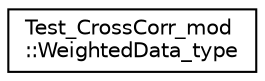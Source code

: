 digraph "Graphical Class Hierarchy"
{
 // LATEX_PDF_SIZE
  edge [fontname="Helvetica",fontsize="10",labelfontname="Helvetica",labelfontsize="10"];
  node [fontname="Helvetica",fontsize="10",shape=record];
  rankdir="LR";
  Node0 [label="Test_CrossCorr_mod\l::WeightedData_type",height=0.2,width=0.4,color="black", fillcolor="white", style="filled",URL="$structTest__CrossCorr__mod_1_1WeightedData__type.html",tooltip=" "];
}
